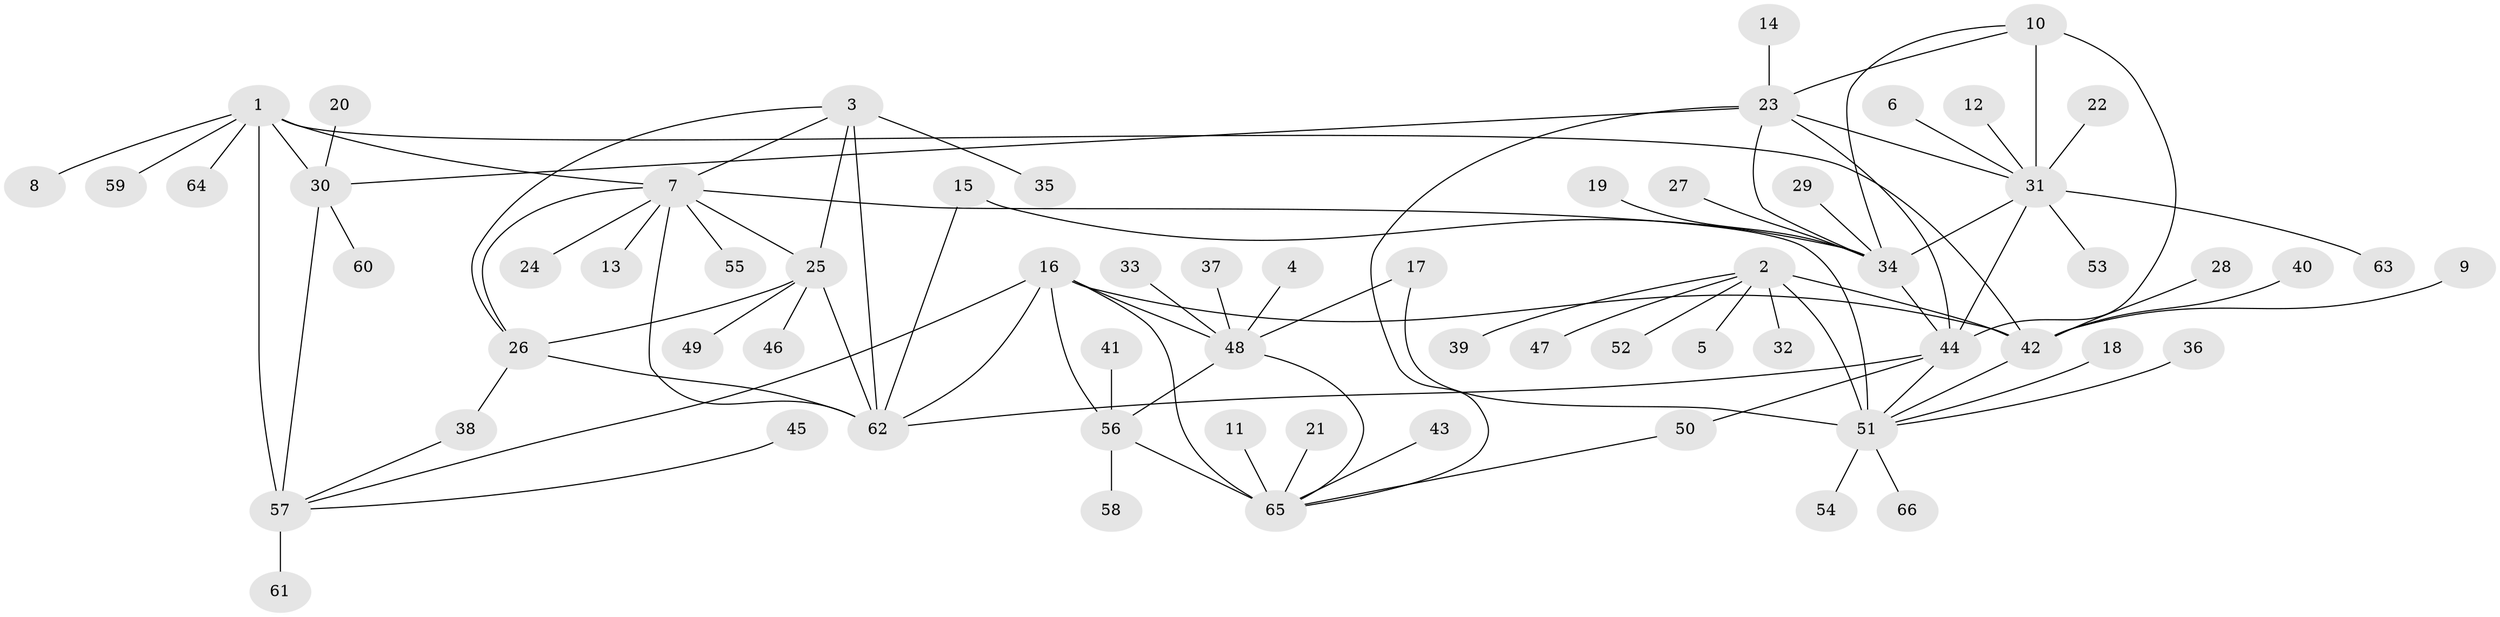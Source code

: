 // original degree distribution, {12: 0.03076923076923077, 7: 0.06153846153846154, 8: 0.03076923076923077, 11: 0.023076923076923078, 5: 0.007692307692307693, 6: 0.046153846153846156, 10: 0.015384615384615385, 14: 0.007692307692307693, 9: 0.007692307692307693, 1: 0.6, 2: 0.14615384615384616, 3: 0.023076923076923078}
// Generated by graph-tools (version 1.1) at 2025/02/03/09/25 03:02:49]
// undirected, 66 vertices, 92 edges
graph export_dot {
graph [start="1"]
  node [color=gray90,style=filled];
  1;
  2;
  3;
  4;
  5;
  6;
  7;
  8;
  9;
  10;
  11;
  12;
  13;
  14;
  15;
  16;
  17;
  18;
  19;
  20;
  21;
  22;
  23;
  24;
  25;
  26;
  27;
  28;
  29;
  30;
  31;
  32;
  33;
  34;
  35;
  36;
  37;
  38;
  39;
  40;
  41;
  42;
  43;
  44;
  45;
  46;
  47;
  48;
  49;
  50;
  51;
  52;
  53;
  54;
  55;
  56;
  57;
  58;
  59;
  60;
  61;
  62;
  63;
  64;
  65;
  66;
  1 -- 7 [weight=1.0];
  1 -- 8 [weight=1.0];
  1 -- 30 [weight=4.0];
  1 -- 42 [weight=1.0];
  1 -- 57 [weight=4.0];
  1 -- 59 [weight=1.0];
  1 -- 64 [weight=1.0];
  2 -- 5 [weight=1.0];
  2 -- 32 [weight=1.0];
  2 -- 39 [weight=1.0];
  2 -- 42 [weight=4.0];
  2 -- 47 [weight=1.0];
  2 -- 51 [weight=4.0];
  2 -- 52 [weight=1.0];
  3 -- 7 [weight=1.0];
  3 -- 25 [weight=1.0];
  3 -- 26 [weight=1.0];
  3 -- 35 [weight=1.0];
  3 -- 62 [weight=2.0];
  4 -- 48 [weight=1.0];
  6 -- 31 [weight=1.0];
  7 -- 13 [weight=1.0];
  7 -- 24 [weight=1.0];
  7 -- 25 [weight=1.0];
  7 -- 26 [weight=1.0];
  7 -- 51 [weight=1.0];
  7 -- 55 [weight=1.0];
  7 -- 62 [weight=2.0];
  9 -- 42 [weight=1.0];
  10 -- 23 [weight=1.0];
  10 -- 31 [weight=1.0];
  10 -- 34 [weight=1.0];
  10 -- 44 [weight=2.0];
  11 -- 65 [weight=1.0];
  12 -- 31 [weight=1.0];
  14 -- 23 [weight=1.0];
  15 -- 34 [weight=1.0];
  15 -- 62 [weight=1.0];
  16 -- 42 [weight=1.0];
  16 -- 48 [weight=2.0];
  16 -- 56 [weight=4.0];
  16 -- 57 [weight=1.0];
  16 -- 62 [weight=1.0];
  16 -- 65 [weight=2.0];
  17 -- 48 [weight=1.0];
  17 -- 51 [weight=1.0];
  18 -- 51 [weight=1.0];
  19 -- 34 [weight=1.0];
  20 -- 30 [weight=1.0];
  21 -- 65 [weight=1.0];
  22 -- 31 [weight=1.0];
  23 -- 30 [weight=1.0];
  23 -- 31 [weight=1.0];
  23 -- 34 [weight=1.0];
  23 -- 44 [weight=2.0];
  23 -- 65 [weight=1.0];
  25 -- 26 [weight=1.0];
  25 -- 46 [weight=1.0];
  25 -- 49 [weight=1.0];
  25 -- 62 [weight=2.0];
  26 -- 38 [weight=1.0];
  26 -- 62 [weight=2.0];
  27 -- 34 [weight=1.0];
  28 -- 42 [weight=1.0];
  29 -- 34 [weight=1.0];
  30 -- 57 [weight=1.0];
  30 -- 60 [weight=1.0];
  31 -- 34 [weight=1.0];
  31 -- 44 [weight=2.0];
  31 -- 53 [weight=1.0];
  31 -- 63 [weight=1.0];
  33 -- 48 [weight=1.0];
  34 -- 44 [weight=2.0];
  36 -- 51 [weight=1.0];
  37 -- 48 [weight=1.0];
  38 -- 57 [weight=1.0];
  40 -- 42 [weight=1.0];
  41 -- 56 [weight=1.0];
  42 -- 51 [weight=1.0];
  43 -- 65 [weight=1.0];
  44 -- 50 [weight=1.0];
  44 -- 51 [weight=1.0];
  44 -- 62 [weight=1.0];
  45 -- 57 [weight=1.0];
  48 -- 56 [weight=2.0];
  48 -- 65 [weight=1.0];
  50 -- 65 [weight=1.0];
  51 -- 54 [weight=1.0];
  51 -- 66 [weight=1.0];
  56 -- 58 [weight=1.0];
  56 -- 65 [weight=2.0];
  57 -- 61 [weight=1.0];
}
